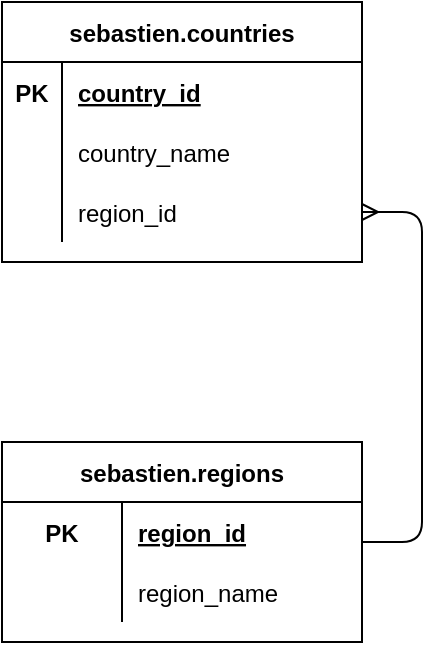 <mxfile version="13.10.1" type="github">
  <diagram id="2Jz04P_5aXP32Vxie3Gh" name="Page-1">
    <mxGraphModel dx="1151" dy="1427" grid="1" gridSize="10" guides="1" tooltips="1" connect="1" arrows="1" fold="1" page="1" pageScale="1" pageWidth="850" pageHeight="1100" math="0" shadow="0">
      <root>
        <mxCell id="0" />
        <mxCell id="1" parent="0" />
        <mxCell id="sxXa7FljWsAYec9nlj64-11" value="sebastien.regions" style="shape=table;startSize=30;container=1;collapsible=1;childLayout=tableLayout;fixedRows=1;rowLines=0;fontStyle=1;align=center;resizeLast=1;" vertex="1" parent="1">
          <mxGeometry x="-230" y="90" width="180" height="100" as="geometry" />
        </mxCell>
        <mxCell id="sxXa7FljWsAYec9nlj64-12" value="" style="shape=partialRectangle;collapsible=0;dropTarget=0;pointerEvents=0;fillColor=none;top=0;left=0;bottom=0;right=0;points=[[0,0.5],[1,0.5]];portConstraint=eastwest;" vertex="1" parent="sxXa7FljWsAYec9nlj64-11">
          <mxGeometry y="30" width="180" height="30" as="geometry" />
        </mxCell>
        <mxCell id="sxXa7FljWsAYec9nlj64-13" value="PK" style="shape=partialRectangle;connectable=0;fillColor=none;top=0;left=0;bottom=0;right=0;fontStyle=1;overflow=hidden;" vertex="1" parent="sxXa7FljWsAYec9nlj64-12">
          <mxGeometry width="60" height="30" as="geometry" />
        </mxCell>
        <mxCell id="sxXa7FljWsAYec9nlj64-14" value="region_id" style="shape=partialRectangle;connectable=0;fillColor=none;top=0;left=0;bottom=0;right=0;align=left;spacingLeft=6;fontStyle=5;overflow=hidden;" vertex="1" parent="sxXa7FljWsAYec9nlj64-12">
          <mxGeometry x="60" width="120" height="30" as="geometry" />
        </mxCell>
        <mxCell id="sxXa7FljWsAYec9nlj64-18" value="" style="shape=partialRectangle;collapsible=0;dropTarget=0;pointerEvents=0;fillColor=none;top=0;left=0;bottom=0;right=0;points=[[0,0.5],[1,0.5]];portConstraint=eastwest;" vertex="1" parent="sxXa7FljWsAYec9nlj64-11">
          <mxGeometry y="60" width="180" height="30" as="geometry" />
        </mxCell>
        <mxCell id="sxXa7FljWsAYec9nlj64-19" value="" style="shape=partialRectangle;connectable=0;fillColor=none;top=0;left=0;bottom=0;right=0;editable=1;overflow=hidden;" vertex="1" parent="sxXa7FljWsAYec9nlj64-18">
          <mxGeometry width="60" height="30" as="geometry" />
        </mxCell>
        <mxCell id="sxXa7FljWsAYec9nlj64-20" value="region_name" style="shape=partialRectangle;connectable=0;fillColor=none;top=0;left=0;bottom=0;right=0;align=left;spacingLeft=6;overflow=hidden;" vertex="1" parent="sxXa7FljWsAYec9nlj64-18">
          <mxGeometry x="60" width="120" height="30" as="geometry" />
        </mxCell>
        <mxCell id="sxXa7FljWsAYec9nlj64-24" value="sebastien.countries" style="shape=table;startSize=30;container=1;collapsible=1;childLayout=tableLayout;fixedRows=1;rowLines=0;fontStyle=1;align=center;resizeLast=1;" vertex="1" parent="1">
          <mxGeometry x="-230" y="-130" width="180" height="130" as="geometry" />
        </mxCell>
        <mxCell id="sxXa7FljWsAYec9nlj64-25" value="" style="shape=partialRectangle;collapsible=0;dropTarget=0;pointerEvents=0;fillColor=none;top=0;left=0;bottom=1;right=0;points=[[0,0.5],[1,0.5]];portConstraint=eastwest;strokeColor=none;" vertex="1" parent="sxXa7FljWsAYec9nlj64-24">
          <mxGeometry y="30" width="180" height="30" as="geometry" />
        </mxCell>
        <mxCell id="sxXa7FljWsAYec9nlj64-26" value="PK" style="shape=partialRectangle;connectable=0;fillColor=none;top=0;left=0;bottom=0;right=0;fontStyle=1;overflow=hidden;" vertex="1" parent="sxXa7FljWsAYec9nlj64-25">
          <mxGeometry width="30" height="30" as="geometry" />
        </mxCell>
        <mxCell id="sxXa7FljWsAYec9nlj64-27" value="country_id" style="shape=partialRectangle;connectable=0;fillColor=none;top=0;left=0;bottom=0;right=0;align=left;spacingLeft=6;fontStyle=5;overflow=hidden;strokeColor=none;" vertex="1" parent="sxXa7FljWsAYec9nlj64-25">
          <mxGeometry x="30" width="150" height="30" as="geometry" />
        </mxCell>
        <mxCell id="sxXa7FljWsAYec9nlj64-28" value="" style="shape=partialRectangle;collapsible=0;dropTarget=0;pointerEvents=0;fillColor=none;top=0;left=0;bottom=0;right=0;points=[[0,0.5],[1,0.5]];portConstraint=eastwest;" vertex="1" parent="sxXa7FljWsAYec9nlj64-24">
          <mxGeometry y="60" width="180" height="30" as="geometry" />
        </mxCell>
        <mxCell id="sxXa7FljWsAYec9nlj64-29" value="" style="shape=partialRectangle;connectable=0;fillColor=none;top=0;left=0;bottom=0;right=0;editable=1;overflow=hidden;" vertex="1" parent="sxXa7FljWsAYec9nlj64-28">
          <mxGeometry width="30" height="30" as="geometry" />
        </mxCell>
        <mxCell id="sxXa7FljWsAYec9nlj64-30" value="country_name" style="shape=partialRectangle;connectable=0;fillColor=none;top=0;left=0;bottom=0;right=0;align=left;spacingLeft=6;overflow=hidden;" vertex="1" parent="sxXa7FljWsAYec9nlj64-28">
          <mxGeometry x="30" width="150" height="30" as="geometry" />
        </mxCell>
        <mxCell id="sxXa7FljWsAYec9nlj64-31" value="" style="shape=partialRectangle;collapsible=0;dropTarget=0;pointerEvents=0;fillColor=none;top=0;left=0;bottom=0;right=0;points=[[0,0.5],[1,0.5]];portConstraint=eastwest;" vertex="1" parent="sxXa7FljWsAYec9nlj64-24">
          <mxGeometry y="90" width="180" height="30" as="geometry" />
        </mxCell>
        <mxCell id="sxXa7FljWsAYec9nlj64-32" value="" style="shape=partialRectangle;connectable=0;fillColor=none;top=0;left=0;bottom=0;right=0;editable=1;overflow=hidden;" vertex="1" parent="sxXa7FljWsAYec9nlj64-31">
          <mxGeometry width="30" height="30" as="geometry" />
        </mxCell>
        <mxCell id="sxXa7FljWsAYec9nlj64-33" value="region_id" style="shape=partialRectangle;connectable=0;fillColor=none;top=0;left=0;bottom=0;right=0;align=left;spacingLeft=6;overflow=hidden;" vertex="1" parent="sxXa7FljWsAYec9nlj64-31">
          <mxGeometry x="30" width="150" height="30" as="geometry" />
        </mxCell>
        <mxCell id="sxXa7FljWsAYec9nlj64-41" value="" style="edgeStyle=entityRelationEdgeStyle;fontSize=12;html=1;endArrow=ERmany;entryX=1;entryY=0.5;entryDx=0;entryDy=0;" edge="1" parent="1" target="sxXa7FljWsAYec9nlj64-31">
          <mxGeometry width="100" height="100" relative="1" as="geometry">
            <mxPoint x="-50" y="140" as="sourcePoint" />
            <mxPoint x="50" y="40" as="targetPoint" />
          </mxGeometry>
        </mxCell>
      </root>
    </mxGraphModel>
  </diagram>
</mxfile>

